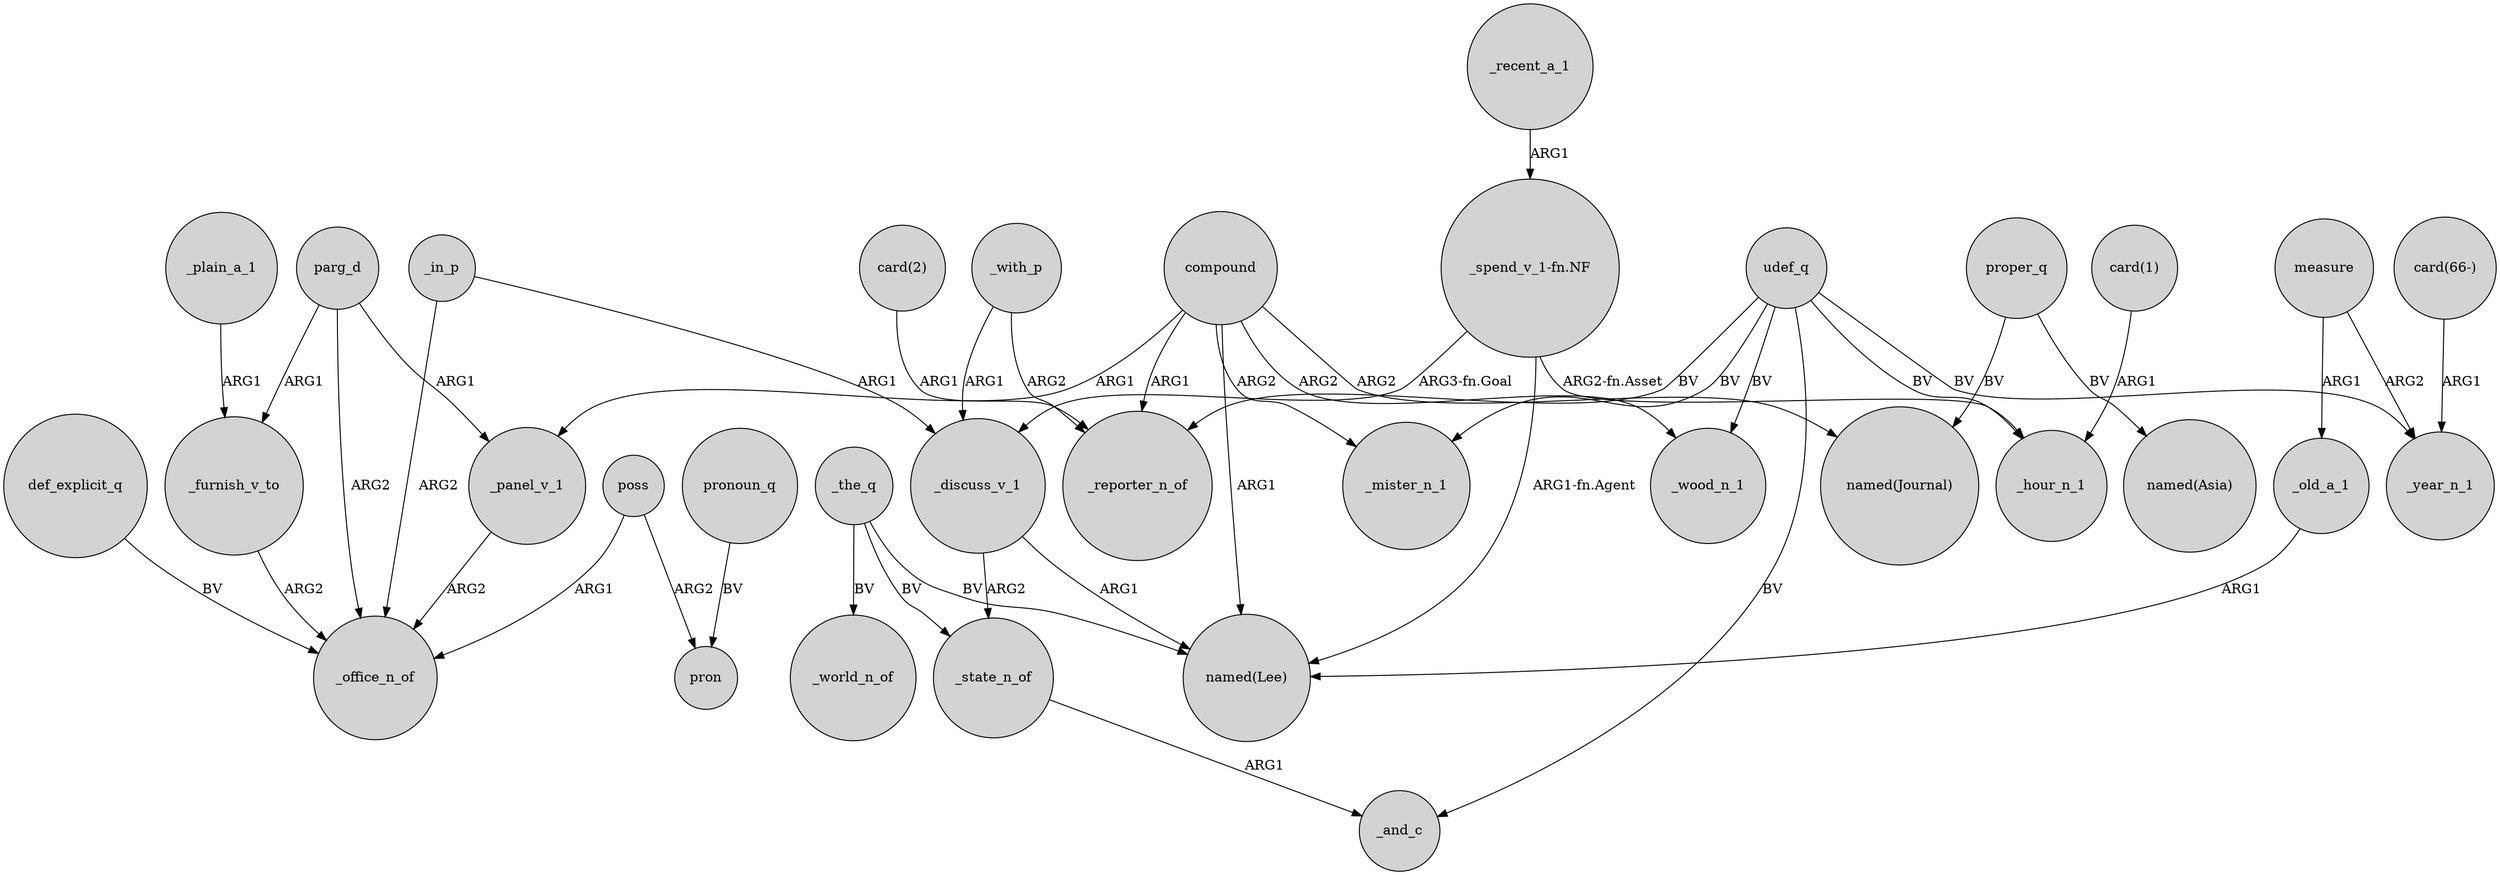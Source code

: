 digraph {
	node [shape=circle style=filled]
	parg_d -> _office_n_of [label=ARG2]
	compound -> _reporter_n_of [label=ARG1]
	poss -> pron [label=ARG2]
	_furnish_v_to -> _office_n_of [label=ARG2]
	measure -> _year_n_1 [label=ARG2]
	_with_p -> _reporter_n_of [label=ARG2]
	parg_d -> _panel_v_1 [label=ARG1]
	_state_n_of -> _and_c [label=ARG1]
	compound -> _mister_n_1 [label=ARG2]
	def_explicit_q -> _office_n_of [label=BV]
	udef_q -> _wood_n_1 [label=BV]
	udef_q -> _hour_n_1 [label=BV]
	udef_q -> _mister_n_1 [label=BV]
	_in_p -> _discuss_v_1 [label=ARG1]
	"card(66-)" -> _year_n_1 [label=ARG1]
	_recent_a_1 -> "_spend_v_1-fn.NF" [label=ARG1]
	_the_q -> _state_n_of [label=BV]
	"_spend_v_1-fn.NF" -> _hour_n_1 [label="ARG2-fn.Asset"]
	measure -> _old_a_1 [label=ARG1]
	"card(1)" -> _hour_n_1 [label=ARG1]
	_in_p -> _office_n_of [label=ARG2]
	_discuss_v_1 -> "named(Lee)" [label=ARG1]
	"_spend_v_1-fn.NF" -> "named(Lee)" [label="ARG1-fn.Agent"]
	pronoun_q -> pron [label=BV]
	parg_d -> _furnish_v_to [label=ARG1]
	_the_q -> "named(Lee)" [label=BV]
	udef_q -> _reporter_n_of [label=BV]
	compound -> _panel_v_1 [label=ARG1]
	_old_a_1 -> "named(Lee)" [label=ARG1]
	poss -> _office_n_of [label=ARG1]
	"card(2)" -> _reporter_n_of [label=ARG1]
	compound -> "named(Journal)" [label=ARG2]
	udef_q -> _year_n_1 [label=BV]
	compound -> _wood_n_1 [label=ARG2]
	"_spend_v_1-fn.NF" -> _discuss_v_1 [label="ARG3-fn.Goal"]
	compound -> "named(Lee)" [label=ARG1]
	_plain_a_1 -> _furnish_v_to [label=ARG1]
	udef_q -> _and_c [label=BV]
	_with_p -> _discuss_v_1 [label=ARG1]
	proper_q -> "named(Journal)" [label=BV]
	_panel_v_1 -> _office_n_of [label=ARG2]
	_the_q -> _world_n_of [label=BV]
	proper_q -> "named(Asia)" [label=BV]
	_discuss_v_1 -> _state_n_of [label=ARG2]
}
